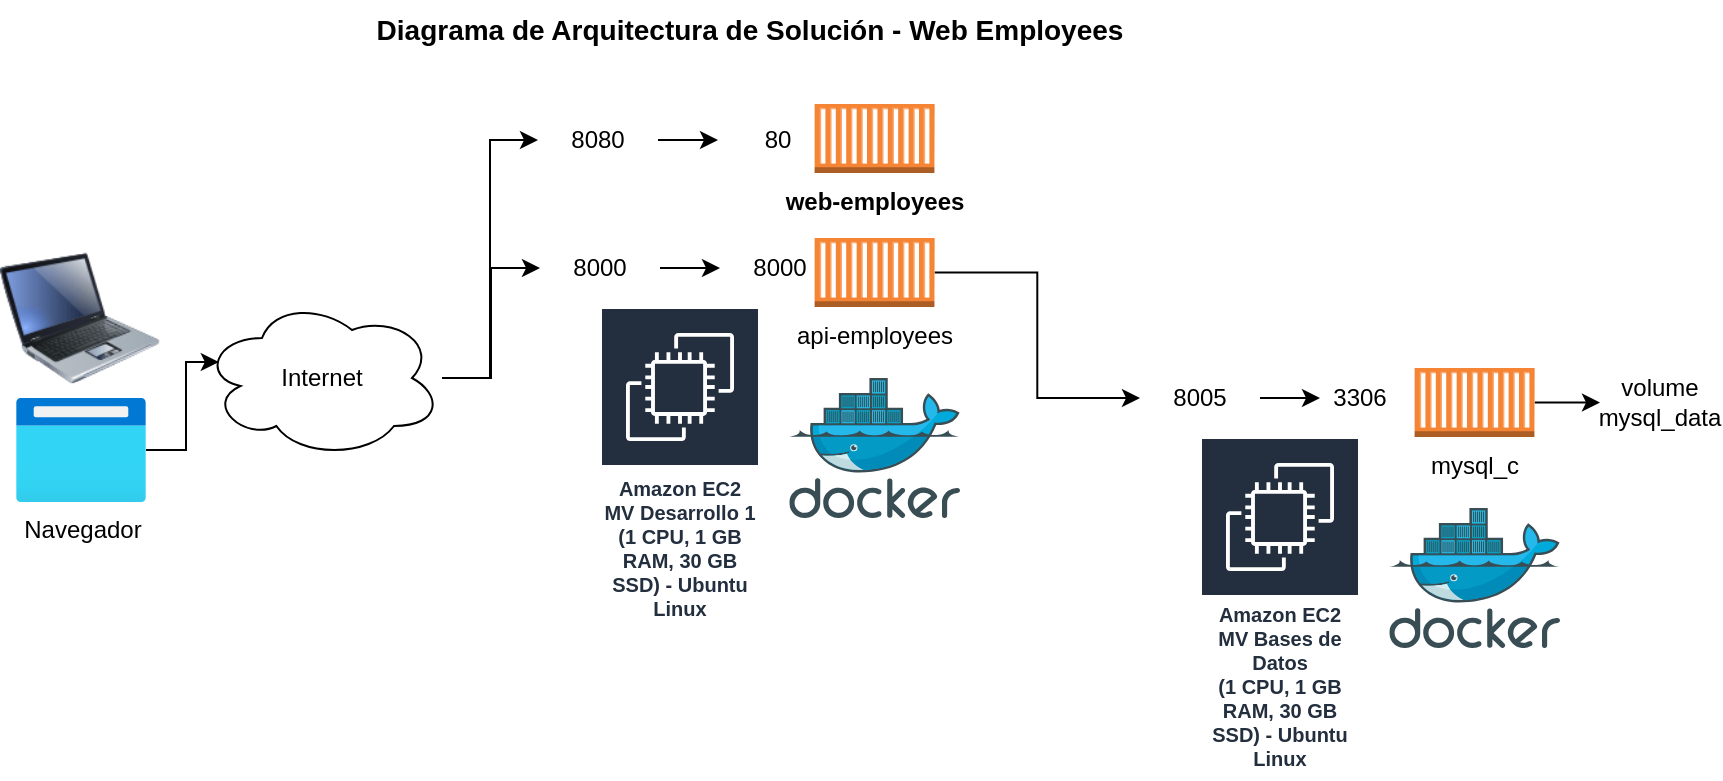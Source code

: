 <mxfile version="24.7.17" pages="2">
  <diagram name="Sin HA" id="GqJ1GmGe6A9svY8ll_lc">
    <mxGraphModel dx="1395" dy="703" grid="1" gridSize="10" guides="1" tooltips="1" connect="1" arrows="1" fold="1" page="1" pageScale="1" pageWidth="827" pageHeight="1169" math="0" shadow="0">
      <root>
        <mxCell id="0" />
        <mxCell id="1" parent="0" />
        <mxCell id="lvqSAmXViPxN-5G67egE-1" value="&lt;b&gt;&lt;font style=&quot;font-size: 14px;&quot;&gt;Diagrama de Arquitectura de Solución - Web Employees&lt;/font&gt;&lt;/b&gt;" style="text;html=1;align=center;verticalAlign=middle;whiteSpace=wrap;rounded=0;" parent="1" vertex="1">
          <mxGeometry x="139" width="490" height="30" as="geometry" />
        </mxCell>
        <mxCell id="Gfrpw0IhQISCOGWu4g3H-5" style="edgeStyle=orthogonalEdgeStyle;rounded=0;orthogonalLoop=1;jettySize=auto;html=1;entryX=0;entryY=0.5;entryDx=0;entryDy=0;" edge="1" parent="1" source="lvqSAmXViPxN-5G67egE-3" target="Gfrpw0IhQISCOGWu4g3H-3">
          <mxGeometry relative="1" as="geometry" />
        </mxCell>
        <mxCell id="Gfrpw0IhQISCOGWu4g3H-6" style="edgeStyle=orthogonalEdgeStyle;rounded=0;orthogonalLoop=1;jettySize=auto;html=1;" edge="1" parent="1" source="lvqSAmXViPxN-5G67egE-3" target="lvqSAmXViPxN-5G67egE-10">
          <mxGeometry relative="1" as="geometry" />
        </mxCell>
        <mxCell id="lvqSAmXViPxN-5G67egE-3" value="Internet" style="ellipse;shape=cloud;whiteSpace=wrap;html=1;" parent="1" vertex="1">
          <mxGeometry x="110" y="149" width="120" height="80" as="geometry" />
        </mxCell>
        <mxCell id="lvqSAmXViPxN-5G67egE-4" value="" style="image;html=1;image=img/lib/clip_art/computers/Laptop_128x128.png" parent="1" vertex="1">
          <mxGeometry x="9" y="119" width="80" height="80" as="geometry" />
        </mxCell>
        <mxCell id="lvqSAmXViPxN-5G67egE-5" value="Navegador" style="image;aspect=fixed;html=1;points=[];align=center;fontSize=12;image=img/lib/azure2/general/Browser.svg;" parent="1" vertex="1">
          <mxGeometry x="17" y="199" width="65" height="52" as="geometry" />
        </mxCell>
        <mxCell id="lvqSAmXViPxN-5G67egE-6" style="edgeStyle=orthogonalEdgeStyle;rounded=0;orthogonalLoop=1;jettySize=auto;html=1;entryX=0.07;entryY=0.4;entryDx=0;entryDy=0;entryPerimeter=0;" parent="1" source="lvqSAmXViPxN-5G67egE-5" target="lvqSAmXViPxN-5G67egE-3" edge="1">
          <mxGeometry relative="1" as="geometry" />
        </mxCell>
        <mxCell id="lvqSAmXViPxN-5G67egE-7" value="Amazon EC2&lt;div&gt;MV Desarrollo 1&lt;/div&gt;&lt;div&gt;(1 CPU, 1 GB RAM, 30 GB SSD) - Ubuntu Linux&lt;/div&gt;" style="sketch=0;outlineConnect=0;fontColor=#232F3E;gradientColor=none;strokeColor=#ffffff;fillColor=#232F3E;dashed=0;verticalLabelPosition=middle;verticalAlign=bottom;align=center;html=1;whiteSpace=wrap;fontSize=10;fontStyle=1;spacing=3;shape=mxgraph.aws4.productIcon;prIcon=mxgraph.aws4.ec2;" parent="1" vertex="1">
          <mxGeometry x="309" y="153.5" width="80" height="160" as="geometry" />
        </mxCell>
        <mxCell id="lvqSAmXViPxN-5G67egE-8" value="" style="image;sketch=0;aspect=fixed;html=1;points=[];align=center;fontSize=12;image=img/lib/mscae/Docker.svg;" parent="1" vertex="1">
          <mxGeometry x="403.63" y="189" width="85.37" height="70" as="geometry" />
        </mxCell>
        <mxCell id="lvqSAmXViPxN-5G67egE-24" style="edgeStyle=orthogonalEdgeStyle;rounded=0;orthogonalLoop=1;jettySize=auto;html=1;entryX=0;entryY=0.5;entryDx=0;entryDy=0;" parent="1" source="lvqSAmXViPxN-5G67egE-9" target="lvqSAmXViPxN-5G67egE-18" edge="1">
          <mxGeometry relative="1" as="geometry" />
        </mxCell>
        <mxCell id="lvqSAmXViPxN-5G67egE-9" value="api-employees" style="outlineConnect=0;dashed=0;verticalLabelPosition=bottom;verticalAlign=top;align=center;html=1;shape=mxgraph.aws3.ec2_compute_container;fillColor=#F58534;gradientColor=none;" parent="1" vertex="1">
          <mxGeometry x="416.32" y="119" width="60" height="34.5" as="geometry" />
        </mxCell>
        <mxCell id="lvqSAmXViPxN-5G67egE-12" style="edgeStyle=orthogonalEdgeStyle;rounded=0;orthogonalLoop=1;jettySize=auto;html=1;" parent="1" source="lvqSAmXViPxN-5G67egE-10" target="lvqSAmXViPxN-5G67egE-11" edge="1">
          <mxGeometry relative="1" as="geometry" />
        </mxCell>
        <mxCell id="lvqSAmXViPxN-5G67egE-10" value="8000" style="text;html=1;align=center;verticalAlign=middle;whiteSpace=wrap;rounded=0;" parent="1" vertex="1">
          <mxGeometry x="279" y="119" width="60" height="30" as="geometry" />
        </mxCell>
        <mxCell id="lvqSAmXViPxN-5G67egE-11" value="8000" style="text;html=1;align=center;verticalAlign=middle;whiteSpace=wrap;rounded=0;" parent="1" vertex="1">
          <mxGeometry x="369" y="119" width="60" height="30" as="geometry" />
        </mxCell>
        <mxCell id="lvqSAmXViPxN-5G67egE-14" value="Amazon EC2&lt;div&gt;MV Bases de Datos&lt;/div&gt;&lt;div&gt;(1 CPU, 1 GB RAM, 30 GB SSD) - Ubuntu Linux&lt;/div&gt;" style="sketch=0;outlineConnect=0;fontColor=#232F3E;gradientColor=none;strokeColor=#ffffff;fillColor=#232F3E;dashed=0;verticalLabelPosition=middle;verticalAlign=bottom;align=center;html=1;whiteSpace=wrap;fontSize=10;fontStyle=1;spacing=3;shape=mxgraph.aws4.productIcon;prIcon=mxgraph.aws4.ec2;" parent="1" vertex="1">
          <mxGeometry x="609" y="218.5" width="80" height="170.5" as="geometry" />
        </mxCell>
        <mxCell id="lvqSAmXViPxN-5G67egE-15" value="" style="image;sketch=0;aspect=fixed;html=1;points=[];align=center;fontSize=12;image=img/lib/mscae/Docker.svg;" parent="1" vertex="1">
          <mxGeometry x="703.63" y="254" width="85.37" height="70" as="geometry" />
        </mxCell>
        <mxCell id="lvqSAmXViPxN-5G67egE-28" style="edgeStyle=orthogonalEdgeStyle;rounded=0;orthogonalLoop=1;jettySize=auto;html=1;entryX=0;entryY=0.5;entryDx=0;entryDy=0;" parent="1" source="lvqSAmXViPxN-5G67egE-16" target="lvqSAmXViPxN-5G67egE-27" edge="1">
          <mxGeometry relative="1" as="geometry" />
        </mxCell>
        <mxCell id="lvqSAmXViPxN-5G67egE-16" value="mysql_c" style="outlineConnect=0;dashed=0;verticalLabelPosition=bottom;verticalAlign=top;align=center;html=1;shape=mxgraph.aws3.ec2_compute_container;fillColor=#F58534;gradientColor=none;" parent="1" vertex="1">
          <mxGeometry x="716.32" y="184" width="60" height="34.5" as="geometry" />
        </mxCell>
        <mxCell id="lvqSAmXViPxN-5G67egE-17" style="edgeStyle=orthogonalEdgeStyle;rounded=0;orthogonalLoop=1;jettySize=auto;html=1;" parent="1" source="lvqSAmXViPxN-5G67egE-18" target="lvqSAmXViPxN-5G67egE-19" edge="1">
          <mxGeometry relative="1" as="geometry" />
        </mxCell>
        <mxCell id="lvqSAmXViPxN-5G67egE-18" value="8005" style="text;html=1;align=center;verticalAlign=middle;whiteSpace=wrap;rounded=0;" parent="1" vertex="1">
          <mxGeometry x="579" y="184" width="60" height="30" as="geometry" />
        </mxCell>
        <mxCell id="lvqSAmXViPxN-5G67egE-19" value="3306" style="text;html=1;align=center;verticalAlign=middle;whiteSpace=wrap;rounded=0;" parent="1" vertex="1">
          <mxGeometry x="669" y="184" width="40" height="30" as="geometry" />
        </mxCell>
        <mxCell id="lvqSAmXViPxN-5G67egE-27" value="volume mysql_data" style="text;html=1;align=center;verticalAlign=middle;whiteSpace=wrap;rounded=0;" parent="1" vertex="1">
          <mxGeometry x="809.0" y="186.25" width="60" height="30" as="geometry" />
        </mxCell>
        <mxCell id="Gfrpw0IhQISCOGWu4g3H-1" value="&lt;b&gt;web-employees&lt;/b&gt;" style="outlineConnect=0;dashed=0;verticalLabelPosition=bottom;verticalAlign=top;align=center;html=1;shape=mxgraph.aws3.ec2_compute_container;fillColor=#F58534;gradientColor=none;" vertex="1" parent="1">
          <mxGeometry x="416.32" y="52" width="60" height="34.5" as="geometry" />
        </mxCell>
        <mxCell id="Gfrpw0IhQISCOGWu4g3H-2" style="edgeStyle=orthogonalEdgeStyle;rounded=0;orthogonalLoop=1;jettySize=auto;html=1;" edge="1" parent="1" source="Gfrpw0IhQISCOGWu4g3H-3" target="Gfrpw0IhQISCOGWu4g3H-4">
          <mxGeometry relative="1" as="geometry" />
        </mxCell>
        <mxCell id="Gfrpw0IhQISCOGWu4g3H-3" value="8080" style="text;html=1;align=center;verticalAlign=middle;whiteSpace=wrap;rounded=0;" vertex="1" parent="1">
          <mxGeometry x="278" y="55" width="60" height="30" as="geometry" />
        </mxCell>
        <mxCell id="Gfrpw0IhQISCOGWu4g3H-4" value="80" style="text;html=1;align=center;verticalAlign=middle;whiteSpace=wrap;rounded=0;" vertex="1" parent="1">
          <mxGeometry x="368" y="55" width="60" height="30" as="geometry" />
        </mxCell>
      </root>
    </mxGraphModel>
  </diagram>
  <diagram name="Con HA" id="vJqM-wbMN4ar1YbwHCW-">
    <mxGraphModel dx="1154" dy="582" grid="1" gridSize="10" guides="1" tooltips="1" connect="1" arrows="1" fold="1" page="1" pageScale="1" pageWidth="827" pageHeight="1169" math="0" shadow="0">
      <root>
        <mxCell id="k86ut1afxhwBcmhOpDnf-0" />
        <mxCell id="k86ut1afxhwBcmhOpDnf-1" parent="k86ut1afxhwBcmhOpDnf-0" />
        <mxCell id="zwy67PhgNisE5eT1UBnB-13" value="Auto Scaling Group" style="sketch=0;outlineConnect=0;gradientColor=none;html=1;whiteSpace=wrap;fontSize=12;fontStyle=0;shape=mxgraph.aws4.groupCenter;grIcon=mxgraph.aws4.group_auto_scaling_group;grStroke=0;strokeColor=#879196;fillColor=#ECEFEF;verticalAlign=top;align=center;fontColor=#879196;dashed=0;spacingTop=25;" parent="k86ut1afxhwBcmhOpDnf-1" vertex="1">
          <mxGeometry x="420" y="66" width="220" height="584" as="geometry" />
        </mxCell>
        <mxCell id="k86ut1afxhwBcmhOpDnf-3" value="&lt;b&gt;&lt;font style=&quot;font-size: 14px;&quot;&gt;Diagrama de Arquitectura de Solución - Web Employees&lt;/font&gt;&lt;/b&gt;&lt;div&gt;&lt;b&gt;&lt;font style=&quot;font-size: 14px;&quot;&gt;(Con Escalabilidad y Elasticidad recomendado para producción)&lt;/font&gt;&lt;/b&gt;&lt;/div&gt;" style="text;html=1;align=center;verticalAlign=middle;whiteSpace=wrap;rounded=0;" parent="k86ut1afxhwBcmhOpDnf-1" vertex="1">
          <mxGeometry x="139" y="5" width="490" height="30" as="geometry" />
        </mxCell>
        <mxCell id="k86ut1afxhwBcmhOpDnf-6" value="Internet" style="ellipse;shape=cloud;whiteSpace=wrap;html=1;" parent="k86ut1afxhwBcmhOpDnf-1" vertex="1">
          <mxGeometry x="123" y="154" width="120" height="80" as="geometry" />
        </mxCell>
        <mxCell id="k86ut1afxhwBcmhOpDnf-7" value="" style="image;html=1;image=img/lib/clip_art/computers/Laptop_128x128.png" parent="k86ut1afxhwBcmhOpDnf-1" vertex="1">
          <mxGeometry x="13" y="124" width="80" height="80" as="geometry" />
        </mxCell>
        <mxCell id="k86ut1afxhwBcmhOpDnf-8" value="Navegador" style="image;aspect=fixed;html=1;points=[];align=center;fontSize=12;image=img/lib/azure2/general/Browser.svg;" parent="k86ut1afxhwBcmhOpDnf-1" vertex="1">
          <mxGeometry x="21" y="204" width="65" height="52" as="geometry" />
        </mxCell>
        <mxCell id="k86ut1afxhwBcmhOpDnf-9" style="edgeStyle=orthogonalEdgeStyle;rounded=0;orthogonalLoop=1;jettySize=auto;html=1;entryX=0.07;entryY=0.4;entryDx=0;entryDy=0;entryPerimeter=0;" parent="k86ut1afxhwBcmhOpDnf-1" source="k86ut1afxhwBcmhOpDnf-8" target="k86ut1afxhwBcmhOpDnf-6" edge="1">
          <mxGeometry relative="1" as="geometry" />
        </mxCell>
        <mxCell id="k86ut1afxhwBcmhOpDnf-10" value="Amazon EC2&lt;div&gt;MV Prod 1&lt;/div&gt;&lt;div&gt;(1 CPU, 1 GB RAM, 30 GB SSD) - Ubuntu Linux&lt;/div&gt;" style="sketch=0;outlineConnect=0;fontColor=#232F3E;gradientColor=none;strokeColor=#ffffff;fillColor=#232F3E;dashed=0;verticalLabelPosition=middle;verticalAlign=bottom;align=center;html=1;whiteSpace=wrap;fontSize=10;fontStyle=1;spacing=3;shape=mxgraph.aws4.productIcon;prIcon=mxgraph.aws4.ec2;" parent="k86ut1afxhwBcmhOpDnf-1" vertex="1">
          <mxGeometry x="442" y="216.5" width="80" height="160" as="geometry" />
        </mxCell>
        <mxCell id="k86ut1afxhwBcmhOpDnf-11" value="" style="image;sketch=0;aspect=fixed;html=1;points=[];align=center;fontSize=12;image=img/lib/mscae/Docker.svg;" parent="k86ut1afxhwBcmhOpDnf-1" vertex="1">
          <mxGeometry x="536.63" y="252" width="85.37" height="70" as="geometry" />
        </mxCell>
        <mxCell id="k86ut1afxhwBcmhOpDnf-12" style="edgeStyle=orthogonalEdgeStyle;rounded=0;orthogonalLoop=1;jettySize=auto;html=1;entryX=0;entryY=0.5;entryDx=0;entryDy=0;entryPerimeter=0;" parent="k86ut1afxhwBcmhOpDnf-1" source="k86ut1afxhwBcmhOpDnf-13" target="zwy67PhgNisE5eT1UBnB-0" edge="1">
          <mxGeometry relative="1" as="geometry">
            <mxPoint x="712" y="204" as="targetPoint" />
          </mxGeometry>
        </mxCell>
        <mxCell id="k86ut1afxhwBcmhOpDnf-13" value="api-employees" style="outlineConnect=0;dashed=0;verticalLabelPosition=bottom;verticalAlign=top;align=center;html=1;shape=mxgraph.aws3.ec2_compute_container;fillColor=#F58534;gradientColor=none;" parent="k86ut1afxhwBcmhOpDnf-1" vertex="1">
          <mxGeometry x="549.32" y="193" width="60" height="34.5" as="geometry" />
        </mxCell>
        <mxCell id="k86ut1afxhwBcmhOpDnf-14" style="edgeStyle=orthogonalEdgeStyle;rounded=0;orthogonalLoop=1;jettySize=auto;html=1;" parent="k86ut1afxhwBcmhOpDnf-1" source="k86ut1afxhwBcmhOpDnf-15" target="k86ut1afxhwBcmhOpDnf-16" edge="1">
          <mxGeometry relative="1" as="geometry" />
        </mxCell>
        <mxCell id="k86ut1afxhwBcmhOpDnf-15" value="8000" style="text;html=1;align=center;verticalAlign=middle;whiteSpace=wrap;rounded=0;" parent="k86ut1afxhwBcmhOpDnf-1" vertex="1">
          <mxGeometry x="412" y="193" width="60" height="30" as="geometry" />
        </mxCell>
        <mxCell id="k86ut1afxhwBcmhOpDnf-16" value="8000" style="text;html=1;align=center;verticalAlign=middle;whiteSpace=wrap;rounded=0;" parent="k86ut1afxhwBcmhOpDnf-1" vertex="1">
          <mxGeometry x="502" y="193" width="60" height="30" as="geometry" />
        </mxCell>
        <mxCell id="zwy67PhgNisE5eT1UBnB-0" value="AWS &lt;b&gt;RDS &lt;/b&gt;para&amp;nbsp;&lt;div&gt;api-employees&lt;/div&gt;" style="outlineConnect=0;dashed=0;verticalLabelPosition=bottom;verticalAlign=top;align=center;html=1;shape=mxgraph.aws3.mysql_db_instance;fillColor=#2E73B8;gradientColor=none;" parent="k86ut1afxhwBcmhOpDnf-1" vertex="1">
          <mxGeometry x="743" y="215" width="60" height="64.5" as="geometry" />
        </mxCell>
        <mxCell id="zwy67PhgNisE5eT1UBnB-10" style="edgeStyle=orthogonalEdgeStyle;rounded=0;orthogonalLoop=1;jettySize=auto;html=1;entryX=0;entryY=0.5;entryDx=0;entryDy=0;" parent="k86ut1afxhwBcmhOpDnf-1" source="zwy67PhgNisE5eT1UBnB-1" target="k86ut1afxhwBcmhOpDnf-15" edge="1">
          <mxGeometry relative="1" as="geometry" />
        </mxCell>
        <mxCell id="zwy67PhgNisE5eT1UBnB-11" style="edgeStyle=orthogonalEdgeStyle;rounded=0;orthogonalLoop=1;jettySize=auto;html=1;entryX=0;entryY=0.5;entryDx=0;entryDy=0;" parent="k86ut1afxhwBcmhOpDnf-1" source="zwy67PhgNisE5eT1UBnB-1" target="zwy67PhgNisE5eT1UBnB-6" edge="1">
          <mxGeometry relative="1" as="geometry" />
        </mxCell>
        <mxCell id="21N7S7ClfU0iEFNfcC7E-8" style="edgeStyle=orthogonalEdgeStyle;rounded=0;orthogonalLoop=1;jettySize=auto;html=1;entryX=0;entryY=0.5;entryDx=0;entryDy=0;" edge="1" parent="k86ut1afxhwBcmhOpDnf-1" source="zwy67PhgNisE5eT1UBnB-1" target="21N7S7ClfU0iEFNfcC7E-6">
          <mxGeometry relative="1" as="geometry" />
        </mxCell>
        <mxCell id="21N7S7ClfU0iEFNfcC7E-10" style="edgeStyle=orthogonalEdgeStyle;rounded=0;orthogonalLoop=1;jettySize=auto;html=1;" edge="1" parent="k86ut1afxhwBcmhOpDnf-1" source="zwy67PhgNisE5eT1UBnB-1" target="21N7S7ClfU0iEFNfcC7E-2">
          <mxGeometry relative="1" as="geometry" />
        </mxCell>
        <mxCell id="zwy67PhgNisE5eT1UBnB-1" value="Balanceador&amp;nbsp;&lt;div&gt;de carga&lt;/div&gt;" style="outlineConnect=0;dashed=0;verticalLabelPosition=bottom;verticalAlign=top;align=center;html=1;shape=mxgraph.aws3.classic_load_balancer;fillColor=#F58534;gradientColor=none;" parent="k86ut1afxhwBcmhOpDnf-1" vertex="1">
          <mxGeometry x="284" y="158" width="69" height="72" as="geometry" />
        </mxCell>
        <mxCell id="zwy67PhgNisE5eT1UBnB-2" value="Amazon EC2&lt;div&gt;MV Prod 2&lt;/div&gt;&lt;div&gt;(1 CPU, 1 GB RAM, 30 GB SSD) - Ubuntu Linux&lt;/div&gt;" style="sketch=0;outlineConnect=0;fontColor=#232F3E;gradientColor=none;strokeColor=#ffffff;fillColor=#232F3E;dashed=0;verticalLabelPosition=middle;verticalAlign=bottom;align=center;html=1;whiteSpace=wrap;fontSize=10;fontStyle=1;spacing=3;shape=mxgraph.aws4.productIcon;prIcon=mxgraph.aws4.ec2;" parent="k86ut1afxhwBcmhOpDnf-1" vertex="1">
          <mxGeometry x="442" y="486.5" width="80" height="160" as="geometry" />
        </mxCell>
        <mxCell id="zwy67PhgNisE5eT1UBnB-3" value="" style="image;sketch=0;aspect=fixed;html=1;points=[];align=center;fontSize=12;image=img/lib/mscae/Docker.svg;" parent="k86ut1afxhwBcmhOpDnf-1" vertex="1">
          <mxGeometry x="536.63" y="522" width="85.37" height="70" as="geometry" />
        </mxCell>
        <mxCell id="zwy67PhgNisE5eT1UBnB-4" value="api-employees" style="outlineConnect=0;dashed=0;verticalLabelPosition=bottom;verticalAlign=top;align=center;html=1;shape=mxgraph.aws3.ec2_compute_container;fillColor=#F58534;gradientColor=none;" parent="k86ut1afxhwBcmhOpDnf-1" vertex="1">
          <mxGeometry x="549.32" y="460" width="60" height="34.5" as="geometry" />
        </mxCell>
        <mxCell id="zwy67PhgNisE5eT1UBnB-5" style="edgeStyle=orthogonalEdgeStyle;rounded=0;orthogonalLoop=1;jettySize=auto;html=1;" parent="k86ut1afxhwBcmhOpDnf-1" source="zwy67PhgNisE5eT1UBnB-6" target="zwy67PhgNisE5eT1UBnB-7" edge="1">
          <mxGeometry relative="1" as="geometry" />
        </mxCell>
        <mxCell id="zwy67PhgNisE5eT1UBnB-6" value="8000" style="text;html=1;align=center;verticalAlign=middle;whiteSpace=wrap;rounded=0;" parent="k86ut1afxhwBcmhOpDnf-1" vertex="1">
          <mxGeometry x="412" y="460" width="60" height="30" as="geometry" />
        </mxCell>
        <mxCell id="zwy67PhgNisE5eT1UBnB-7" value="8000" style="text;html=1;align=center;verticalAlign=middle;whiteSpace=wrap;rounded=0;" parent="k86ut1afxhwBcmhOpDnf-1" vertex="1">
          <mxGeometry x="502" y="460" width="60" height="30" as="geometry" />
        </mxCell>
        <mxCell id="zwy67PhgNisE5eT1UBnB-8" style="edgeStyle=orthogonalEdgeStyle;rounded=0;orthogonalLoop=1;jettySize=auto;html=1;entryX=0;entryY=0.5;entryDx=0;entryDy=0;entryPerimeter=0;" parent="k86ut1afxhwBcmhOpDnf-1" source="zwy67PhgNisE5eT1UBnB-4" target="zwy67PhgNisE5eT1UBnB-0" edge="1">
          <mxGeometry relative="1" as="geometry" />
        </mxCell>
        <mxCell id="zwy67PhgNisE5eT1UBnB-9" style="edgeStyle=orthogonalEdgeStyle;rounded=0;orthogonalLoop=1;jettySize=auto;html=1;entryX=0;entryY=0.5;entryDx=0;entryDy=0;entryPerimeter=0;" parent="k86ut1afxhwBcmhOpDnf-1" source="k86ut1afxhwBcmhOpDnf-6" target="zwy67PhgNisE5eT1UBnB-1" edge="1">
          <mxGeometry relative="1" as="geometry" />
        </mxCell>
        <mxCell id="zwy67PhgNisE5eT1UBnB-17" value="8000" style="text;html=1;align=center;verticalAlign=middle;whiteSpace=wrap;rounded=0;" parent="k86ut1afxhwBcmhOpDnf-1" vertex="1">
          <mxGeometry x="230" y="164" width="60" height="30" as="geometry" />
        </mxCell>
        <mxCell id="21N7S7ClfU0iEFNfcC7E-0" value="&lt;b&gt;web-employees&lt;/b&gt;" style="outlineConnect=0;dashed=0;verticalLabelPosition=bottom;verticalAlign=top;align=center;html=1;shape=mxgraph.aws3.ec2_compute_container;fillColor=#F58534;gradientColor=none;" vertex="1" parent="k86ut1afxhwBcmhOpDnf-1">
          <mxGeometry x="549.32" y="134.5" width="60" height="34.5" as="geometry" />
        </mxCell>
        <mxCell id="21N7S7ClfU0iEFNfcC7E-1" style="edgeStyle=orthogonalEdgeStyle;rounded=0;orthogonalLoop=1;jettySize=auto;html=1;" edge="1" parent="k86ut1afxhwBcmhOpDnf-1" source="21N7S7ClfU0iEFNfcC7E-2" target="21N7S7ClfU0iEFNfcC7E-3">
          <mxGeometry relative="1" as="geometry" />
        </mxCell>
        <mxCell id="21N7S7ClfU0iEFNfcC7E-2" value="8080" style="text;html=1;align=center;verticalAlign=middle;whiteSpace=wrap;rounded=0;" vertex="1" parent="k86ut1afxhwBcmhOpDnf-1">
          <mxGeometry x="411" y="137.5" width="60" height="30" as="geometry" />
        </mxCell>
        <mxCell id="21N7S7ClfU0iEFNfcC7E-3" value="80" style="text;html=1;align=center;verticalAlign=middle;whiteSpace=wrap;rounded=0;" vertex="1" parent="k86ut1afxhwBcmhOpDnf-1">
          <mxGeometry x="501" y="137.5" width="60" height="30" as="geometry" />
        </mxCell>
        <mxCell id="21N7S7ClfU0iEFNfcC7E-4" value="&lt;b&gt;web-employees&lt;/b&gt;" style="outlineConnect=0;dashed=0;verticalLabelPosition=bottom;verticalAlign=top;align=center;html=1;shape=mxgraph.aws3.ec2_compute_container;fillColor=#F58534;gradientColor=none;" vertex="1" parent="k86ut1afxhwBcmhOpDnf-1">
          <mxGeometry x="549.32" y="400" width="60" height="34.5" as="geometry" />
        </mxCell>
        <mxCell id="21N7S7ClfU0iEFNfcC7E-5" style="edgeStyle=orthogonalEdgeStyle;rounded=0;orthogonalLoop=1;jettySize=auto;html=1;" edge="1" parent="k86ut1afxhwBcmhOpDnf-1" source="21N7S7ClfU0iEFNfcC7E-6" target="21N7S7ClfU0iEFNfcC7E-7">
          <mxGeometry relative="1" as="geometry" />
        </mxCell>
        <mxCell id="21N7S7ClfU0iEFNfcC7E-6" value="8080" style="text;html=1;align=center;verticalAlign=middle;whiteSpace=wrap;rounded=0;" vertex="1" parent="k86ut1afxhwBcmhOpDnf-1">
          <mxGeometry x="411" y="403" width="60" height="30" as="geometry" />
        </mxCell>
        <mxCell id="21N7S7ClfU0iEFNfcC7E-7" value="80" style="text;html=1;align=center;verticalAlign=middle;whiteSpace=wrap;rounded=0;" vertex="1" parent="k86ut1afxhwBcmhOpDnf-1">
          <mxGeometry x="501" y="403" width="60" height="30" as="geometry" />
        </mxCell>
        <mxCell id="21N7S7ClfU0iEFNfcC7E-9" value="8080" style="text;html=1;align=center;verticalAlign=middle;whiteSpace=wrap;rounded=0;" vertex="1" parent="k86ut1afxhwBcmhOpDnf-1">
          <mxGeometry x="230" y="140" width="60" height="30" as="geometry" />
        </mxCell>
      </root>
    </mxGraphModel>
  </diagram>
</mxfile>
